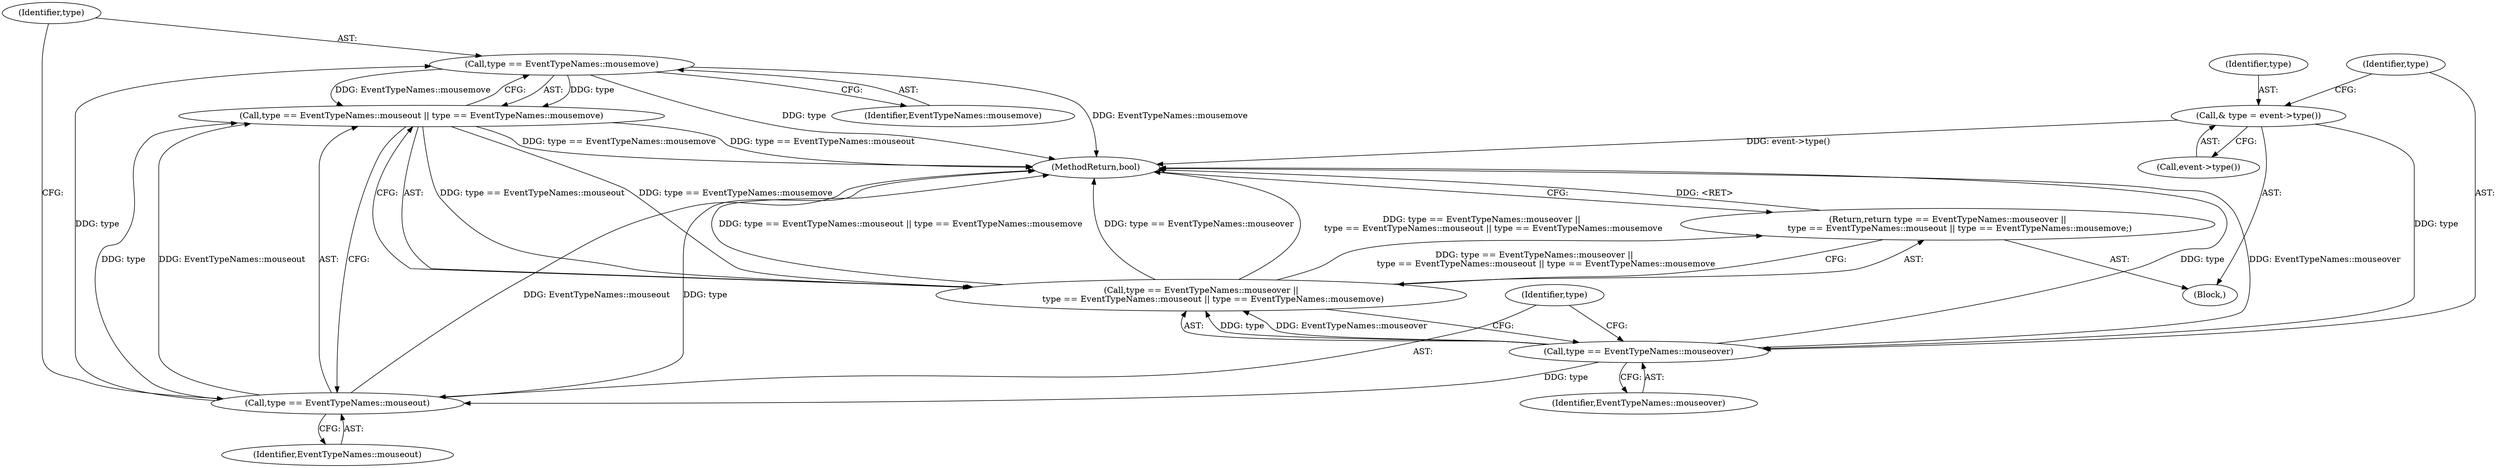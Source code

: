 digraph "1_Chrome_74fce5949bdf05a92c2bc0bd98e6e3e977c55376_1@API" {
"1000136" [label="(Call,type == EventTypeNames::mousemove)"];
"1000133" [label="(Call,type == EventTypeNames::mouseout)"];
"1000129" [label="(Call,type == EventTypeNames::mouseover)"];
"1000124" [label="(Call,& type = event->type())"];
"1000132" [label="(Call,type == EventTypeNames::mouseout || type == EventTypeNames::mousemove)"];
"1000128" [label="(Call,type == EventTypeNames::mouseover ||\n         type == EventTypeNames::mouseout || type == EventTypeNames::mousemove)"];
"1000127" [label="(Return,return type == EventTypeNames::mouseover ||\n         type == EventTypeNames::mouseout || type == EventTypeNames::mousemove;)"];
"1000137" [label="(Identifier,type)"];
"1000124" [label="(Call,& type = event->type())"];
"1000134" [label="(Identifier,type)"];
"1000127" [label="(Return,return type == EventTypeNames::mouseover ||\n         type == EventTypeNames::mouseout || type == EventTypeNames::mousemove;)"];
"1000136" [label="(Call,type == EventTypeNames::mousemove)"];
"1000131" [label="(Identifier,EventTypeNames::mouseover)"];
"1000132" [label="(Call,type == EventTypeNames::mouseout || type == EventTypeNames::mousemove)"];
"1000126" [label="(Call,event->type())"];
"1000103" [label="(Block,)"];
"1000135" [label="(Identifier,EventTypeNames::mouseout)"];
"1000139" [label="(MethodReturn,bool)"];
"1000129" [label="(Call,type == EventTypeNames::mouseover)"];
"1000125" [label="(Identifier,type)"];
"1000128" [label="(Call,type == EventTypeNames::mouseover ||\n         type == EventTypeNames::mouseout || type == EventTypeNames::mousemove)"];
"1000133" [label="(Call,type == EventTypeNames::mouseout)"];
"1000138" [label="(Identifier,EventTypeNames::mousemove)"];
"1000130" [label="(Identifier,type)"];
"1000136" -> "1000132"  [label="AST: "];
"1000136" -> "1000138"  [label="CFG: "];
"1000137" -> "1000136"  [label="AST: "];
"1000138" -> "1000136"  [label="AST: "];
"1000132" -> "1000136"  [label="CFG: "];
"1000136" -> "1000139"  [label="DDG: EventTypeNames::mousemove"];
"1000136" -> "1000139"  [label="DDG: type"];
"1000136" -> "1000132"  [label="DDG: type"];
"1000136" -> "1000132"  [label="DDG: EventTypeNames::mousemove"];
"1000133" -> "1000136"  [label="DDG: type"];
"1000133" -> "1000132"  [label="AST: "];
"1000133" -> "1000135"  [label="CFG: "];
"1000134" -> "1000133"  [label="AST: "];
"1000135" -> "1000133"  [label="AST: "];
"1000137" -> "1000133"  [label="CFG: "];
"1000132" -> "1000133"  [label="CFG: "];
"1000133" -> "1000139"  [label="DDG: type"];
"1000133" -> "1000139"  [label="DDG: EventTypeNames::mouseout"];
"1000133" -> "1000132"  [label="DDG: type"];
"1000133" -> "1000132"  [label="DDG: EventTypeNames::mouseout"];
"1000129" -> "1000133"  [label="DDG: type"];
"1000129" -> "1000128"  [label="AST: "];
"1000129" -> "1000131"  [label="CFG: "];
"1000130" -> "1000129"  [label="AST: "];
"1000131" -> "1000129"  [label="AST: "];
"1000134" -> "1000129"  [label="CFG: "];
"1000128" -> "1000129"  [label="CFG: "];
"1000129" -> "1000139"  [label="DDG: type"];
"1000129" -> "1000139"  [label="DDG: EventTypeNames::mouseover"];
"1000129" -> "1000128"  [label="DDG: type"];
"1000129" -> "1000128"  [label="DDG: EventTypeNames::mouseover"];
"1000124" -> "1000129"  [label="DDG: type"];
"1000124" -> "1000103"  [label="AST: "];
"1000124" -> "1000126"  [label="CFG: "];
"1000125" -> "1000124"  [label="AST: "];
"1000126" -> "1000124"  [label="AST: "];
"1000130" -> "1000124"  [label="CFG: "];
"1000124" -> "1000139"  [label="DDG: event->type()"];
"1000132" -> "1000128"  [label="AST: "];
"1000128" -> "1000132"  [label="CFG: "];
"1000132" -> "1000139"  [label="DDG: type == EventTypeNames::mousemove"];
"1000132" -> "1000139"  [label="DDG: type == EventTypeNames::mouseout"];
"1000132" -> "1000128"  [label="DDG: type == EventTypeNames::mouseout"];
"1000132" -> "1000128"  [label="DDG: type == EventTypeNames::mousemove"];
"1000128" -> "1000127"  [label="AST: "];
"1000127" -> "1000128"  [label="CFG: "];
"1000128" -> "1000139"  [label="DDG: type == EventTypeNames::mouseout || type == EventTypeNames::mousemove"];
"1000128" -> "1000139"  [label="DDG: type == EventTypeNames::mouseover"];
"1000128" -> "1000139"  [label="DDG: type == EventTypeNames::mouseover ||\n         type == EventTypeNames::mouseout || type == EventTypeNames::mousemove"];
"1000128" -> "1000127"  [label="DDG: type == EventTypeNames::mouseover ||\n         type == EventTypeNames::mouseout || type == EventTypeNames::mousemove"];
"1000127" -> "1000103"  [label="AST: "];
"1000139" -> "1000127"  [label="CFG: "];
"1000127" -> "1000139"  [label="DDG: <RET>"];
}
